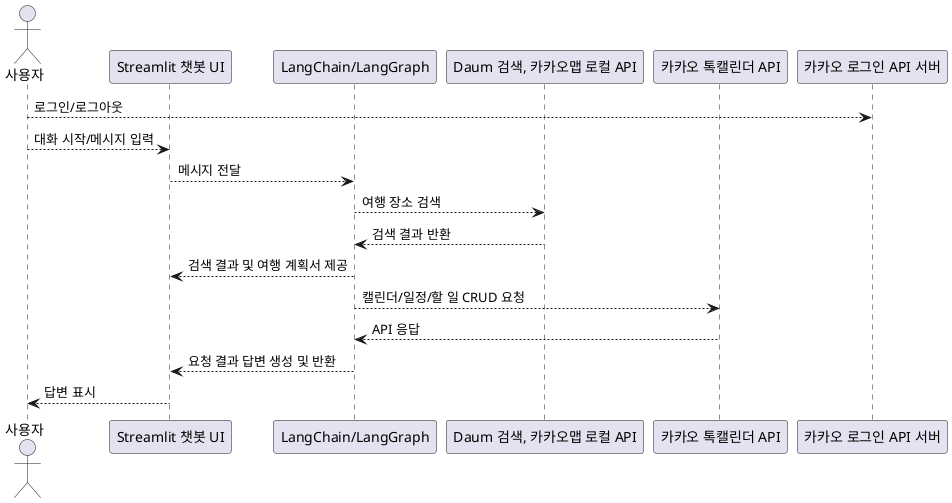 @startuml
actor 사용자

participant "Streamlit 챗봇 UI" as UI
participant "LangChain/LangGraph" as LG
participant "Daum 검색, 카카오맵 로컬 API" as Daum
participant "카카오 톡캘린더 API" as KakaoCal

사용자 --> "카카오 로그인 API 서버" : 로그인/로그아웃
사용자 --> UI : 대화 시작/메시지 입력

UI --> LG : 메시지 전달
LG --> Daum : 여행 장소 검색
Daum --> LG : 검색 결과 반환
LG --> UI : 검색 결과 및 여행 계획서 제공

LG --> KakaoCal : 캘린더/일정/할 일 CRUD 요청
KakaoCal --> LG : API 응답
LG --> UI : 요청 결과 답변 생성 및 반환

UI --> 사용자 : 답변 표시
@enduml